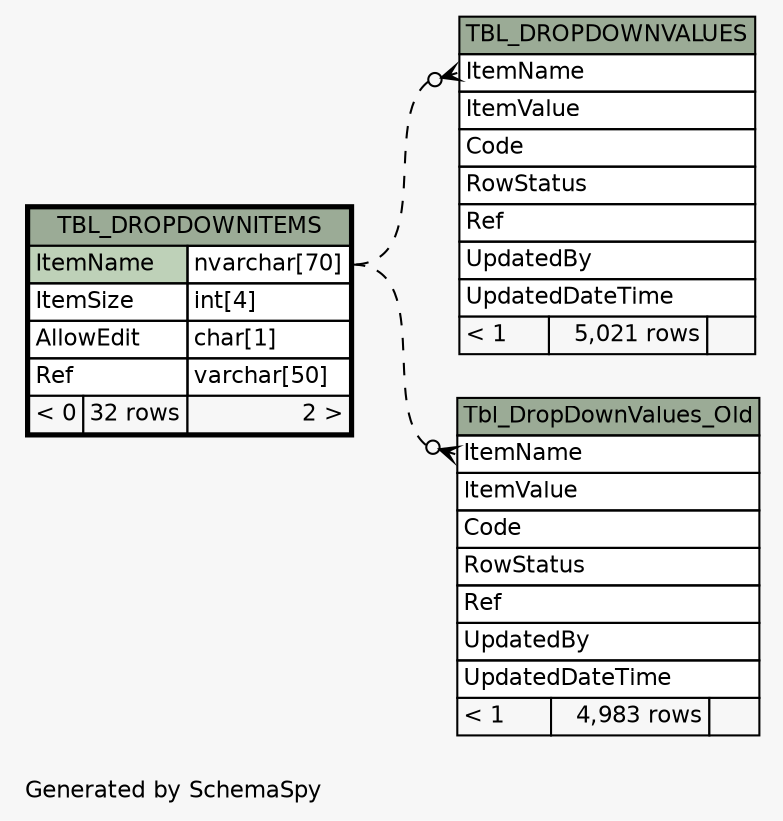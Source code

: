 // dot 2.38.0 on Windows 10 10.0
// SchemaSpy rev 590
digraph "impliedTwoDegreesRelationshipsDiagram" {
  graph [
    rankdir="RL"
    bgcolor="#f7f7f7"
    label="\nGenerated by SchemaSpy"
    labeljust="l"
    nodesep="0.18"
    ranksep="0.46"
    fontname="Helvetica"
    fontsize="11"
  ];
  node [
    fontname="Helvetica"
    fontsize="11"
    shape="plaintext"
  ];
  edge [
    arrowsize="0.8"
  ];
  "TBL_DROPDOWNVALUES":"ItemName":w -> "TBL_DROPDOWNITEMS":"ItemName.type":e [arrowhead=none dir=back arrowtail=crowodot style=dashed];
  "Tbl_DropDownValues_Old":"ItemName":w -> "TBL_DROPDOWNITEMS":"ItemName.type":e [arrowhead=none dir=back arrowtail=crowodot style=dashed];
  "TBL_DROPDOWNITEMS" [
    label=<
    <TABLE BORDER="2" CELLBORDER="1" CELLSPACING="0" BGCOLOR="#ffffff">
      <TR><TD COLSPAN="3" BGCOLOR="#9bab96" ALIGN="CENTER">TBL_DROPDOWNITEMS</TD></TR>
      <TR><TD PORT="ItemName" COLSPAN="2" BGCOLOR="#bed1b8" ALIGN="LEFT">ItemName</TD><TD PORT="ItemName.type" ALIGN="LEFT">nvarchar[70]</TD></TR>
      <TR><TD PORT="ItemSize" COLSPAN="2" ALIGN="LEFT">ItemSize</TD><TD PORT="ItemSize.type" ALIGN="LEFT">int[4]</TD></TR>
      <TR><TD PORT="AllowEdit" COLSPAN="2" ALIGN="LEFT">AllowEdit</TD><TD PORT="AllowEdit.type" ALIGN="LEFT">char[1]</TD></TR>
      <TR><TD PORT="Ref" COLSPAN="2" ALIGN="LEFT">Ref</TD><TD PORT="Ref.type" ALIGN="LEFT">varchar[50]</TD></TR>
      <TR><TD ALIGN="LEFT" BGCOLOR="#f7f7f7">&lt; 0</TD><TD ALIGN="RIGHT" BGCOLOR="#f7f7f7">32 rows</TD><TD ALIGN="RIGHT" BGCOLOR="#f7f7f7">2 &gt;</TD></TR>
    </TABLE>>
    URL="TBL_DROPDOWNITEMS.html"
    tooltip="TBL_DROPDOWNITEMS"
  ];
  "TBL_DROPDOWNVALUES" [
    label=<
    <TABLE BORDER="0" CELLBORDER="1" CELLSPACING="0" BGCOLOR="#ffffff">
      <TR><TD COLSPAN="3" BGCOLOR="#9bab96" ALIGN="CENTER">TBL_DROPDOWNVALUES</TD></TR>
      <TR><TD PORT="ItemName" COLSPAN="3" ALIGN="LEFT">ItemName</TD></TR>
      <TR><TD PORT="ItemValue" COLSPAN="3" ALIGN="LEFT">ItemValue</TD></TR>
      <TR><TD PORT="Code" COLSPAN="3" ALIGN="LEFT">Code</TD></TR>
      <TR><TD PORT="RowStatus" COLSPAN="3" ALIGN="LEFT">RowStatus</TD></TR>
      <TR><TD PORT="Ref" COLSPAN="3" ALIGN="LEFT">Ref</TD></TR>
      <TR><TD PORT="UpdatedBy" COLSPAN="3" ALIGN="LEFT">UpdatedBy</TD></TR>
      <TR><TD PORT="UpdatedDateTime" COLSPAN="3" ALIGN="LEFT">UpdatedDateTime</TD></TR>
      <TR><TD ALIGN="LEFT" BGCOLOR="#f7f7f7">&lt; 1</TD><TD ALIGN="RIGHT" BGCOLOR="#f7f7f7">5,021 rows</TD><TD ALIGN="RIGHT" BGCOLOR="#f7f7f7">  </TD></TR>
    </TABLE>>
    URL="TBL_DROPDOWNVALUES.html"
    tooltip="TBL_DROPDOWNVALUES"
  ];
  "Tbl_DropDownValues_Old" [
    label=<
    <TABLE BORDER="0" CELLBORDER="1" CELLSPACING="0" BGCOLOR="#ffffff">
      <TR><TD COLSPAN="3" BGCOLOR="#9bab96" ALIGN="CENTER">Tbl_DropDownValues_Old</TD></TR>
      <TR><TD PORT="ItemName" COLSPAN="3" ALIGN="LEFT">ItemName</TD></TR>
      <TR><TD PORT="ItemValue" COLSPAN="3" ALIGN="LEFT">ItemValue</TD></TR>
      <TR><TD PORT="Code" COLSPAN="3" ALIGN="LEFT">Code</TD></TR>
      <TR><TD PORT="RowStatus" COLSPAN="3" ALIGN="LEFT">RowStatus</TD></TR>
      <TR><TD PORT="Ref" COLSPAN="3" ALIGN="LEFT">Ref</TD></TR>
      <TR><TD PORT="UpdatedBy" COLSPAN="3" ALIGN="LEFT">UpdatedBy</TD></TR>
      <TR><TD PORT="UpdatedDateTime" COLSPAN="3" ALIGN="LEFT">UpdatedDateTime</TD></TR>
      <TR><TD ALIGN="LEFT" BGCOLOR="#f7f7f7">&lt; 1</TD><TD ALIGN="RIGHT" BGCOLOR="#f7f7f7">4,983 rows</TD><TD ALIGN="RIGHT" BGCOLOR="#f7f7f7">  </TD></TR>
    </TABLE>>
    URL="Tbl_DropDownValues_Old.html"
    tooltip="Tbl_DropDownValues_Old"
  ];
}
